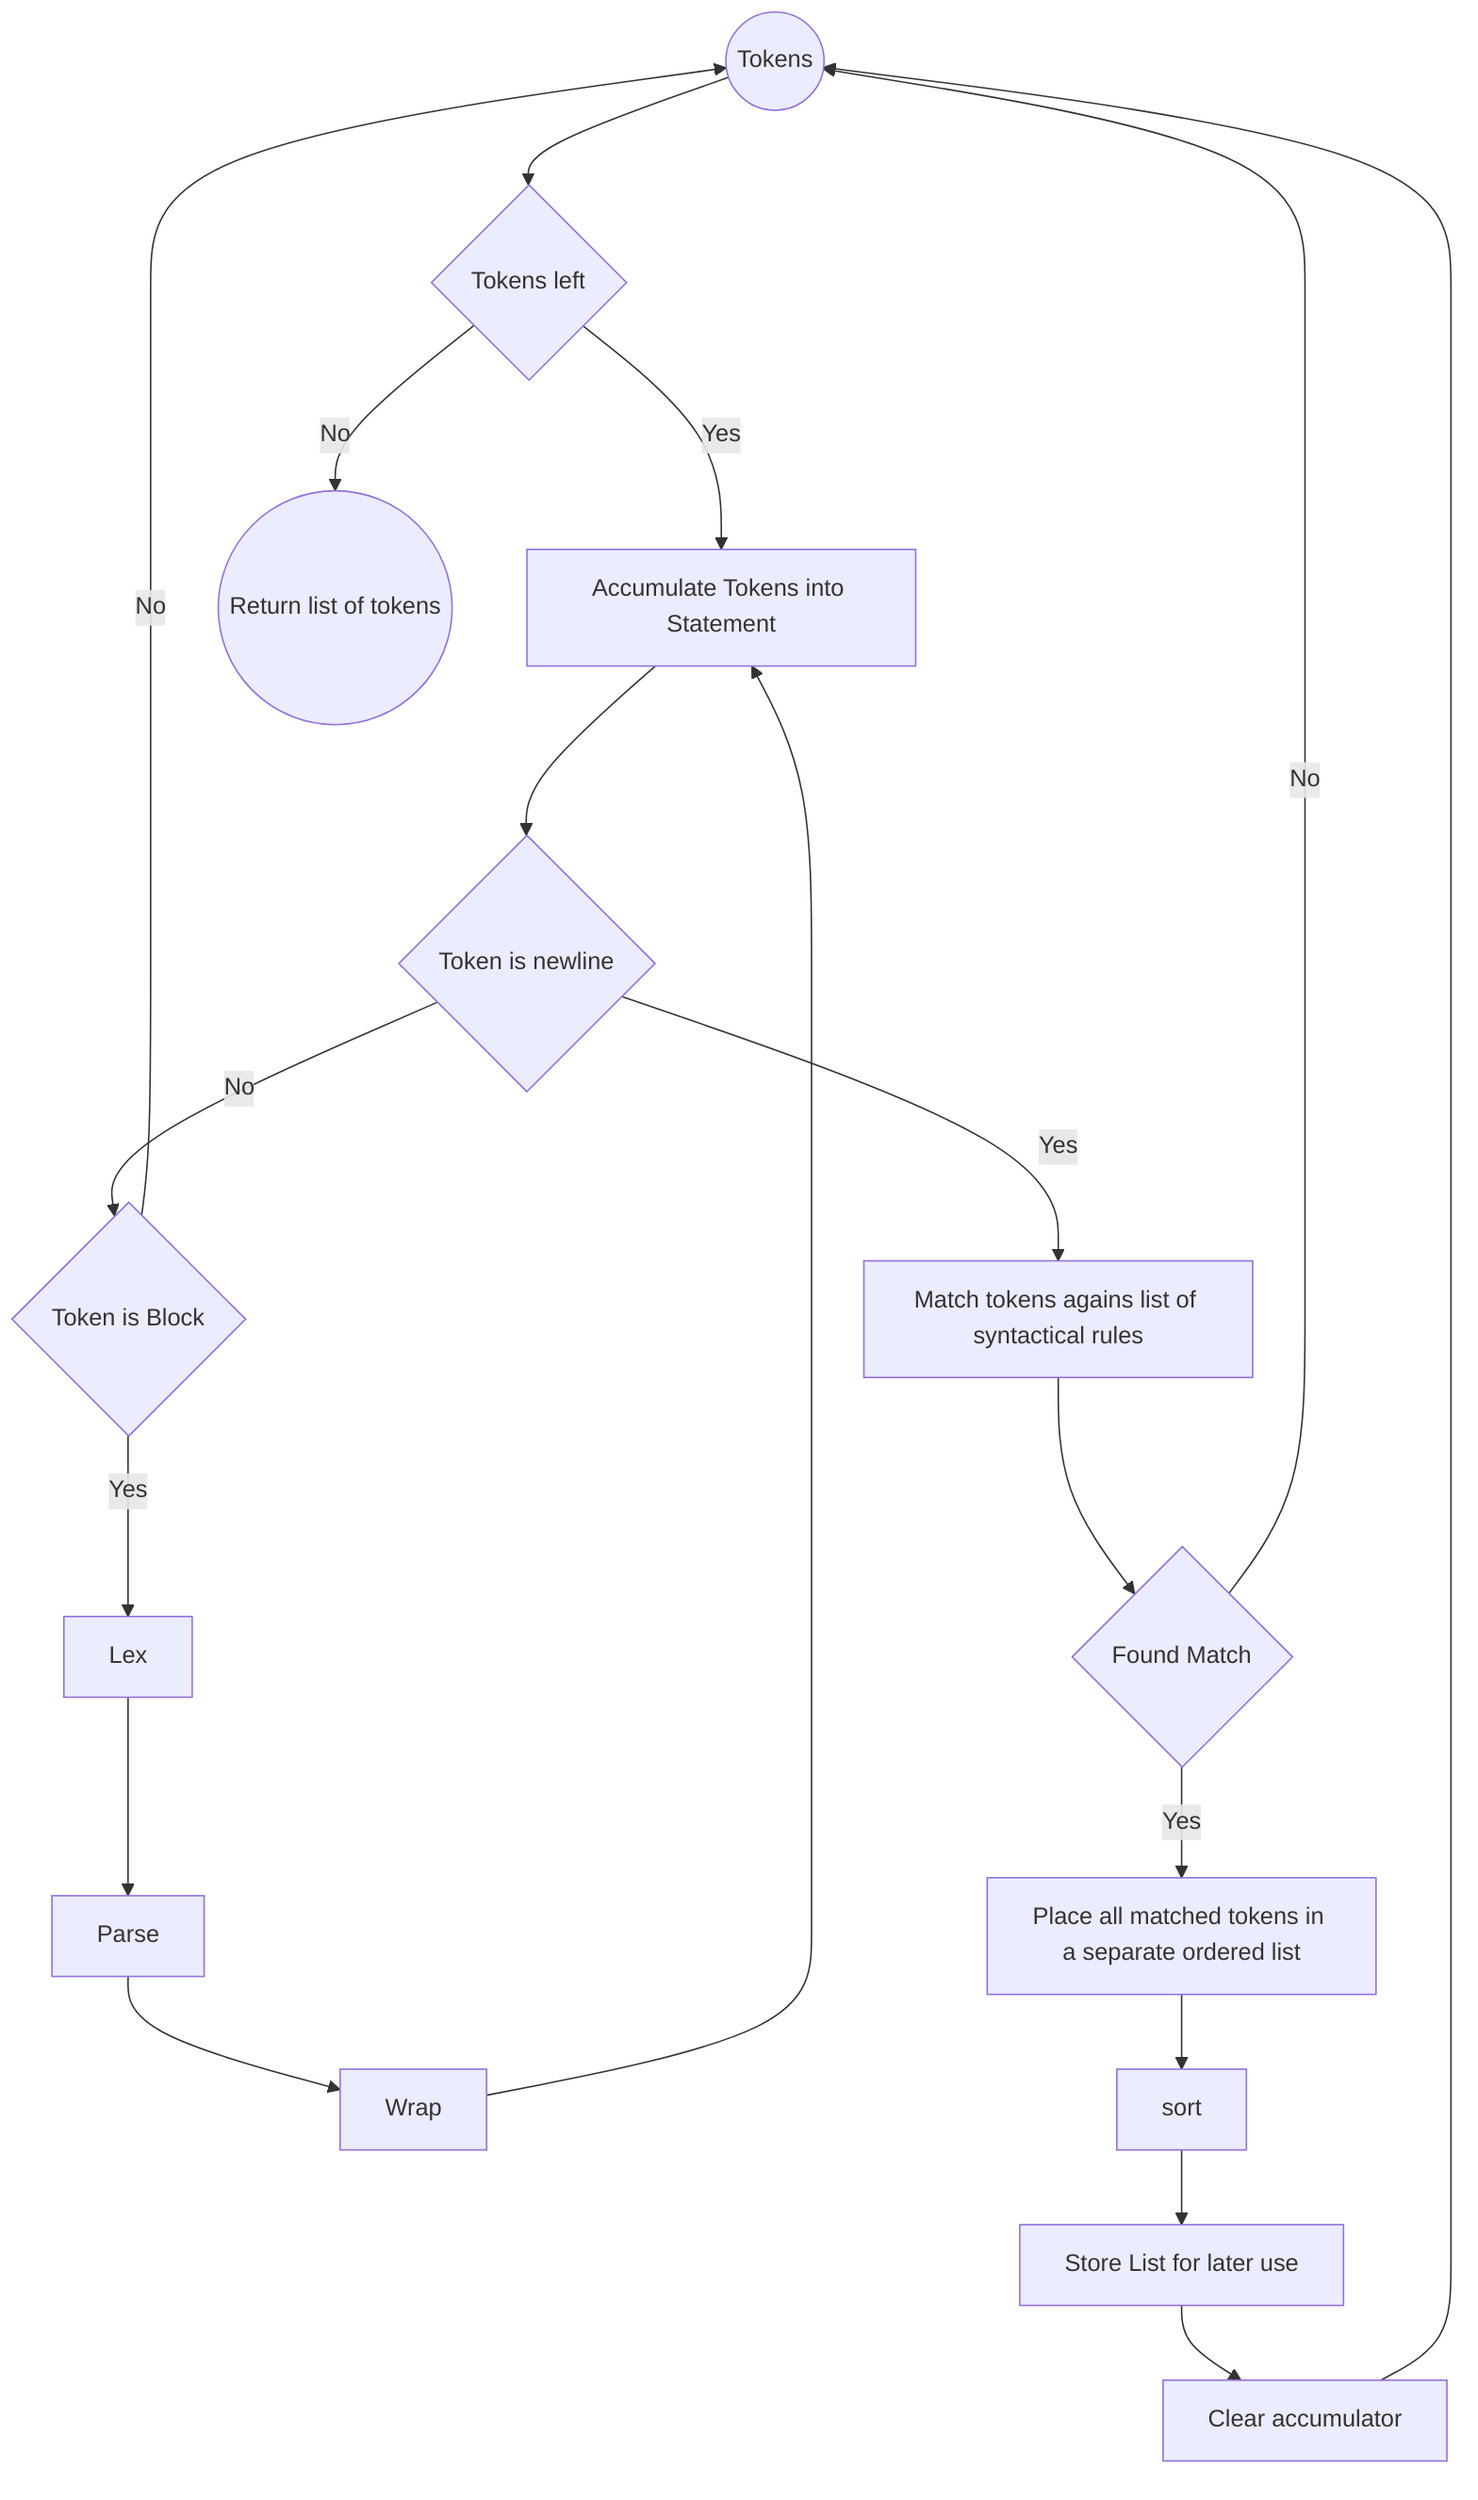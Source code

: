 graph TB
    tokens((Tokens)) --> someLeft{Tokens left}
    someLeft --> |Yes| accumulate[Accumulate Tokens into Statement]
    someLeft --> |No| finish((Return list of tokens))
    accumulate --> isNewline{Token is newline}
    isNewline --> |Yes| match[Match tokens agains list of syntactical rules]
    isNewline --> |No| isBlock{Token is Block}
    isBlock --> |No| tokens
    isBlock --> |Yes| Lex --> Parse --> Wrap --> accumulate
    match --> matches{Found Match}
    matches --> |Yes| stash[Place all matched tokens in a separate ordered list]
    matches --> |No| tokens
    stash --> sort
    sort --> list[Store List for later use]
    list --> clear[Clear accumulator]
    clear --> tokens